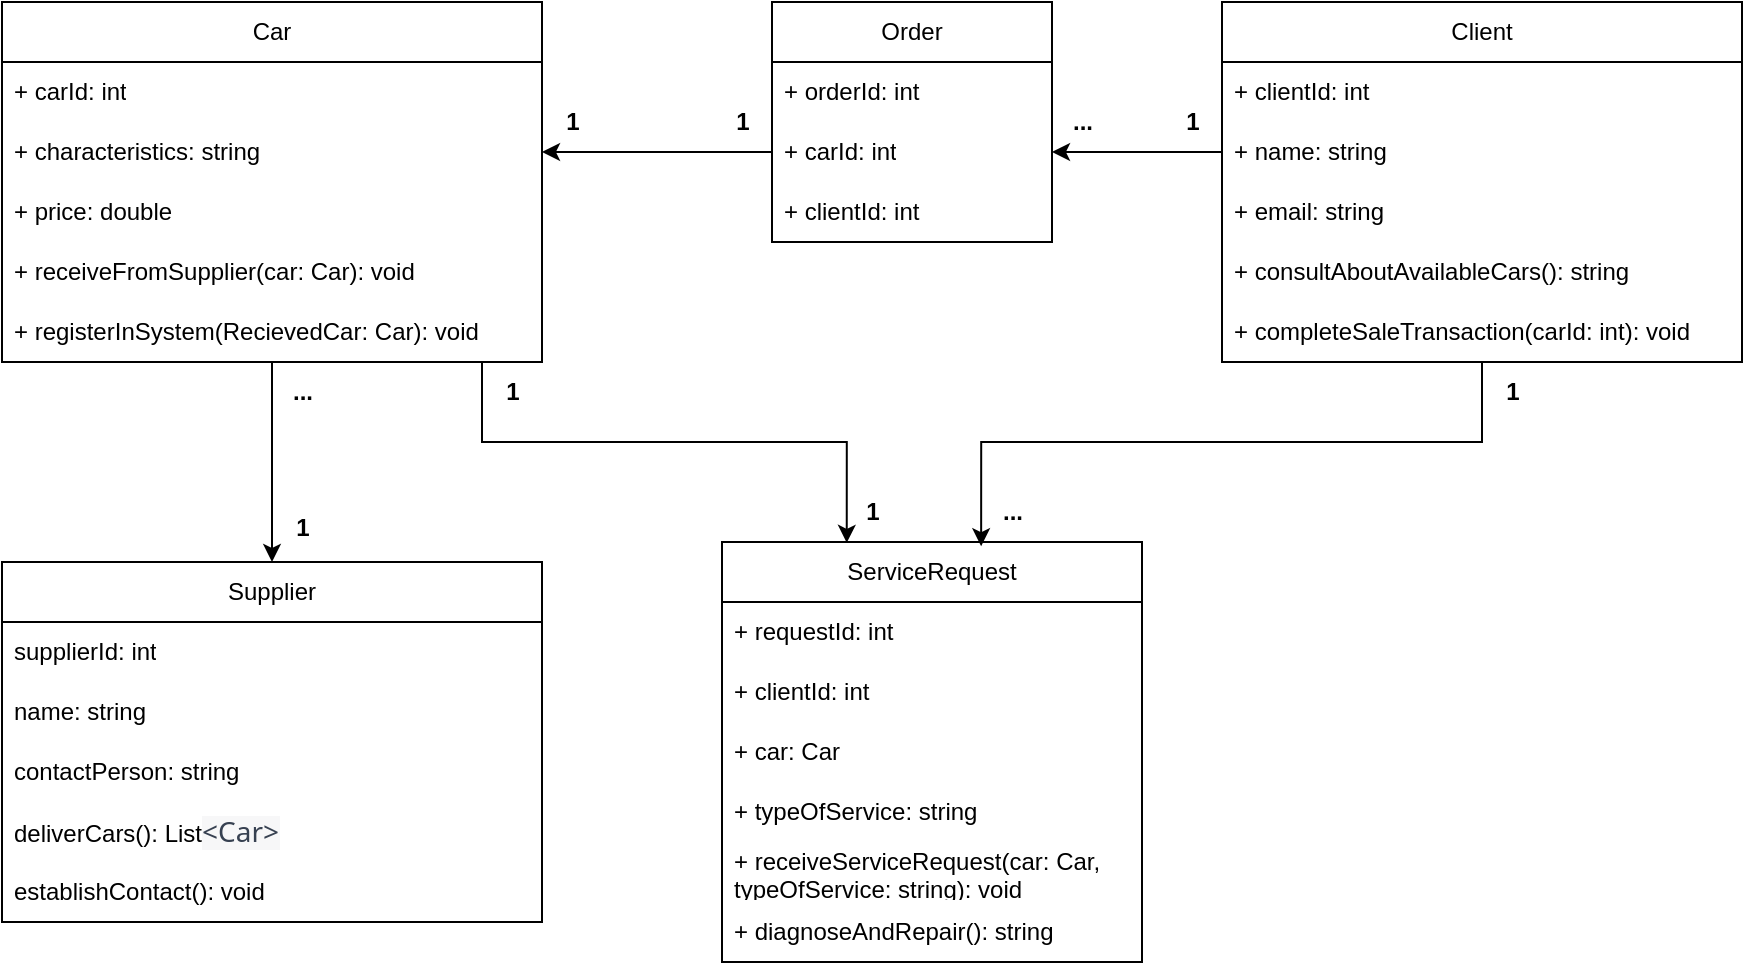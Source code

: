 <mxfile version="22.1.0" type="device">
  <diagram name="Страница — 1" id="HCbRCj7tsx-rH6w6_Y33">
    <mxGraphModel dx="913" dy="472" grid="0" gridSize="10" guides="1" tooltips="1" connect="1" arrows="1" fold="1" page="0" pageScale="1" pageWidth="827" pageHeight="1169" math="0" shadow="0">
      <root>
        <mxCell id="0" />
        <mxCell id="1" parent="0" />
        <mxCell id="CXtL1Gmkl7e-Ynch0sAf-32" style="edgeStyle=orthogonalEdgeStyle;rounded=0;orthogonalLoop=1;jettySize=auto;html=1;entryX=0.5;entryY=0;entryDx=0;entryDy=0;" edge="1" parent="1" source="CXtL1Gmkl7e-Ynch0sAf-1" target="CXtL1Gmkl7e-Ynch0sAf-21">
          <mxGeometry relative="1" as="geometry" />
        </mxCell>
        <mxCell id="CXtL1Gmkl7e-Ynch0sAf-1" value="Car" style="swimlane;fontStyle=0;childLayout=stackLayout;horizontal=1;startSize=30;horizontalStack=0;resizeParent=1;resizeParentMax=0;resizeLast=0;collapsible=1;marginBottom=0;whiteSpace=wrap;html=1;" vertex="1" parent="1">
          <mxGeometry x="120" y="160" width="270" height="180" as="geometry" />
        </mxCell>
        <mxCell id="CXtL1Gmkl7e-Ynch0sAf-2" value="+ carId: int" style="text;strokeColor=none;fillColor=none;align=left;verticalAlign=middle;spacingLeft=4;spacingRight=4;overflow=hidden;points=[[0,0.5],[1,0.5]];portConstraint=eastwest;rotatable=0;whiteSpace=wrap;html=1;" vertex="1" parent="CXtL1Gmkl7e-Ynch0sAf-1">
          <mxGeometry y="30" width="270" height="30" as="geometry" />
        </mxCell>
        <mxCell id="CXtL1Gmkl7e-Ynch0sAf-3" value="+&amp;nbsp;characteristics: string" style="text;strokeColor=none;fillColor=none;align=left;verticalAlign=middle;spacingLeft=4;spacingRight=4;overflow=hidden;points=[[0,0.5],[1,0.5]];portConstraint=eastwest;rotatable=0;whiteSpace=wrap;html=1;" vertex="1" parent="CXtL1Gmkl7e-Ynch0sAf-1">
          <mxGeometry y="60" width="270" height="30" as="geometry" />
        </mxCell>
        <mxCell id="CXtL1Gmkl7e-Ynch0sAf-4" value="+&amp;nbsp;price: double" style="text;strokeColor=none;fillColor=none;align=left;verticalAlign=middle;spacingLeft=4;spacingRight=4;overflow=hidden;points=[[0,0.5],[1,0.5]];portConstraint=eastwest;rotatable=0;whiteSpace=wrap;html=1;" vertex="1" parent="CXtL1Gmkl7e-Ynch0sAf-1">
          <mxGeometry y="90" width="270" height="30" as="geometry" />
        </mxCell>
        <mxCell id="CXtL1Gmkl7e-Ynch0sAf-6" value="+&amp;nbsp;receiveFromSupplier(car: Car): void" style="text;strokeColor=none;fillColor=none;align=left;verticalAlign=middle;spacingLeft=4;spacingRight=4;overflow=hidden;points=[[0,0.5],[1,0.5]];portConstraint=eastwest;rotatable=0;whiteSpace=wrap;html=1;" vertex="1" parent="CXtL1Gmkl7e-Ynch0sAf-1">
          <mxGeometry y="120" width="270" height="30" as="geometry" />
        </mxCell>
        <mxCell id="CXtL1Gmkl7e-Ynch0sAf-8" value="+&amp;nbsp;registerInSystem(RecievedCar: Car): void" style="text;strokeColor=none;fillColor=none;align=left;verticalAlign=middle;spacingLeft=4;spacingRight=4;overflow=hidden;points=[[0,0.5],[1,0.5]];portConstraint=eastwest;rotatable=0;whiteSpace=wrap;html=1;" vertex="1" parent="CXtL1Gmkl7e-Ynch0sAf-1">
          <mxGeometry y="150" width="270" height="30" as="geometry" />
        </mxCell>
        <mxCell id="CXtL1Gmkl7e-Ynch0sAf-35" style="edgeStyle=orthogonalEdgeStyle;rounded=0;orthogonalLoop=1;jettySize=auto;html=1;entryX=1;entryY=0.5;entryDx=0;entryDy=0;" edge="1" parent="1" source="CXtL1Gmkl7e-Ynch0sAf-9" target="CXtL1Gmkl7e-Ynch0sAf-29">
          <mxGeometry relative="1" as="geometry">
            <Array as="points">
              <mxPoint x="700" y="235" />
              <mxPoint x="700" y="235" />
            </Array>
          </mxGeometry>
        </mxCell>
        <mxCell id="CXtL1Gmkl7e-Ynch0sAf-9" value="Client" style="swimlane;fontStyle=0;childLayout=stackLayout;horizontal=1;startSize=30;horizontalStack=0;resizeParent=1;resizeParentMax=0;resizeLast=0;collapsible=1;marginBottom=0;whiteSpace=wrap;html=1;" vertex="1" parent="1">
          <mxGeometry x="730" y="160" width="260" height="180" as="geometry" />
        </mxCell>
        <mxCell id="CXtL1Gmkl7e-Ynch0sAf-10" value="+ clientId: int" style="text;strokeColor=none;fillColor=none;align=left;verticalAlign=middle;spacingLeft=4;spacingRight=4;overflow=hidden;points=[[0,0.5],[1,0.5]];portConstraint=eastwest;rotatable=0;whiteSpace=wrap;html=1;" vertex="1" parent="CXtL1Gmkl7e-Ynch0sAf-9">
          <mxGeometry y="30" width="260" height="30" as="geometry" />
        </mxCell>
        <mxCell id="CXtL1Gmkl7e-Ynch0sAf-11" value="+&amp;nbsp;name: string" style="text;strokeColor=none;fillColor=none;align=left;verticalAlign=middle;spacingLeft=4;spacingRight=4;overflow=hidden;points=[[0,0.5],[1,0.5]];portConstraint=eastwest;rotatable=0;whiteSpace=wrap;html=1;" vertex="1" parent="CXtL1Gmkl7e-Ynch0sAf-9">
          <mxGeometry y="60" width="260" height="30" as="geometry" />
        </mxCell>
        <mxCell id="CXtL1Gmkl7e-Ynch0sAf-12" value="+&amp;nbsp;email: string" style="text;strokeColor=none;fillColor=none;align=left;verticalAlign=middle;spacingLeft=4;spacingRight=4;overflow=hidden;points=[[0,0.5],[1,0.5]];portConstraint=eastwest;rotatable=0;whiteSpace=wrap;html=1;" vertex="1" parent="CXtL1Gmkl7e-Ynch0sAf-9">
          <mxGeometry y="90" width="260" height="30" as="geometry" />
        </mxCell>
        <mxCell id="CXtL1Gmkl7e-Ynch0sAf-13" value="+&amp;nbsp;consultAboutAvailableCars(): string" style="text;strokeColor=none;fillColor=none;align=left;verticalAlign=middle;spacingLeft=4;spacingRight=4;overflow=hidden;points=[[0,0.5],[1,0.5]];portConstraint=eastwest;rotatable=0;whiteSpace=wrap;html=1;" vertex="1" parent="CXtL1Gmkl7e-Ynch0sAf-9">
          <mxGeometry y="120" width="260" height="30" as="geometry" />
        </mxCell>
        <mxCell id="CXtL1Gmkl7e-Ynch0sAf-14" value="+&amp;nbsp;completeSaleTransaction(carId: int): void" style="text;strokeColor=none;fillColor=none;align=left;verticalAlign=middle;spacingLeft=4;spacingRight=4;overflow=hidden;points=[[0,0.5],[1,0.5]];portConstraint=eastwest;rotatable=0;whiteSpace=wrap;html=1;" vertex="1" parent="CXtL1Gmkl7e-Ynch0sAf-9">
          <mxGeometry y="150" width="260" height="30" as="geometry" />
        </mxCell>
        <mxCell id="CXtL1Gmkl7e-Ynch0sAf-15" value="ServiceRequest" style="swimlane;fontStyle=0;childLayout=stackLayout;horizontal=1;startSize=30;horizontalStack=0;resizeParent=1;resizeParentMax=0;resizeLast=0;collapsible=1;marginBottom=0;whiteSpace=wrap;html=1;" vertex="1" parent="1">
          <mxGeometry x="480" y="430" width="210" height="210" as="geometry" />
        </mxCell>
        <mxCell id="CXtL1Gmkl7e-Ynch0sAf-16" value="+ requestId: int" style="text;strokeColor=none;fillColor=none;align=left;verticalAlign=middle;spacingLeft=4;spacingRight=4;overflow=hidden;points=[[0,0.5],[1,0.5]];portConstraint=eastwest;rotatable=0;whiteSpace=wrap;html=1;" vertex="1" parent="CXtL1Gmkl7e-Ynch0sAf-15">
          <mxGeometry y="30" width="210" height="30" as="geometry" />
        </mxCell>
        <mxCell id="CXtL1Gmkl7e-Ynch0sAf-46" value="+ clientId: int" style="text;strokeColor=none;fillColor=none;align=left;verticalAlign=middle;spacingLeft=4;spacingRight=4;overflow=hidden;points=[[0,0.5],[1,0.5]];portConstraint=eastwest;rotatable=0;whiteSpace=wrap;html=1;" vertex="1" parent="CXtL1Gmkl7e-Ynch0sAf-15">
          <mxGeometry y="60" width="210" height="30" as="geometry" />
        </mxCell>
        <mxCell id="CXtL1Gmkl7e-Ynch0sAf-17" value="+&amp;nbsp;car: Car" style="text;strokeColor=none;fillColor=none;align=left;verticalAlign=middle;spacingLeft=4;spacingRight=4;overflow=hidden;points=[[0,0.5],[1,0.5]];portConstraint=eastwest;rotatable=0;whiteSpace=wrap;html=1;" vertex="1" parent="CXtL1Gmkl7e-Ynch0sAf-15">
          <mxGeometry y="90" width="210" height="30" as="geometry" />
        </mxCell>
        <mxCell id="CXtL1Gmkl7e-Ynch0sAf-18" value="+&amp;nbsp;typeOfService: string" style="text;strokeColor=none;fillColor=none;align=left;verticalAlign=middle;spacingLeft=4;spacingRight=4;overflow=hidden;points=[[0,0.5],[1,0.5]];portConstraint=eastwest;rotatable=0;whiteSpace=wrap;html=1;" vertex="1" parent="CXtL1Gmkl7e-Ynch0sAf-15">
          <mxGeometry y="120" width="210" height="30" as="geometry" />
        </mxCell>
        <mxCell id="CXtL1Gmkl7e-Ynch0sAf-19" value="+&amp;nbsp;receiveServiceRequest(car: Car, typeOfService: string): void" style="text;strokeColor=none;fillColor=none;align=left;verticalAlign=middle;spacingLeft=4;spacingRight=4;overflow=hidden;points=[[0,0.5],[1,0.5]];portConstraint=eastwest;rotatable=0;whiteSpace=wrap;html=1;" vertex="1" parent="CXtL1Gmkl7e-Ynch0sAf-15">
          <mxGeometry y="150" width="210" height="30" as="geometry" />
        </mxCell>
        <mxCell id="CXtL1Gmkl7e-Ynch0sAf-20" value="+&amp;nbsp;diagnoseAndRepair(): string" style="text;strokeColor=none;fillColor=none;align=left;verticalAlign=middle;spacingLeft=4;spacingRight=4;overflow=hidden;points=[[0,0.5],[1,0.5]];portConstraint=eastwest;rotatable=0;whiteSpace=wrap;html=1;" vertex="1" parent="CXtL1Gmkl7e-Ynch0sAf-15">
          <mxGeometry y="180" width="210" height="30" as="geometry" />
        </mxCell>
        <mxCell id="CXtL1Gmkl7e-Ynch0sAf-21" value="Supplier" style="swimlane;fontStyle=0;childLayout=stackLayout;horizontal=1;startSize=30;horizontalStack=0;resizeParent=1;resizeParentMax=0;resizeLast=0;collapsible=1;marginBottom=0;whiteSpace=wrap;html=1;" vertex="1" parent="1">
          <mxGeometry x="120" y="440" width="270" height="180" as="geometry" />
        </mxCell>
        <mxCell id="CXtL1Gmkl7e-Ynch0sAf-22" value="supplierId: int" style="text;strokeColor=none;fillColor=none;align=left;verticalAlign=middle;spacingLeft=4;spacingRight=4;overflow=hidden;points=[[0,0.5],[1,0.5]];portConstraint=eastwest;rotatable=0;whiteSpace=wrap;html=1;" vertex="1" parent="CXtL1Gmkl7e-Ynch0sAf-21">
          <mxGeometry y="30" width="270" height="30" as="geometry" />
        </mxCell>
        <mxCell id="CXtL1Gmkl7e-Ynch0sAf-23" value="name: string" style="text;strokeColor=none;fillColor=none;align=left;verticalAlign=middle;spacingLeft=4;spacingRight=4;overflow=hidden;points=[[0,0.5],[1,0.5]];portConstraint=eastwest;rotatable=0;whiteSpace=wrap;html=1;" vertex="1" parent="CXtL1Gmkl7e-Ynch0sAf-21">
          <mxGeometry y="60" width="270" height="30" as="geometry" />
        </mxCell>
        <mxCell id="CXtL1Gmkl7e-Ynch0sAf-24" value="contactPerson: string" style="text;strokeColor=none;fillColor=none;align=left;verticalAlign=middle;spacingLeft=4;spacingRight=4;overflow=hidden;points=[[0,0.5],[1,0.5]];portConstraint=eastwest;rotatable=0;whiteSpace=wrap;html=1;" vertex="1" parent="CXtL1Gmkl7e-Ynch0sAf-21">
          <mxGeometry y="90" width="270" height="30" as="geometry" />
        </mxCell>
        <mxCell id="CXtL1Gmkl7e-Ynch0sAf-25" value="deliverCars(): List&lt;font size=&quot;1&quot; face=&quot;Söhne, ui-sans-serif, system-ui, -apple-system, Segoe UI, Roboto, Ubuntu, Cantarell, Noto Sans, sans-serif, Helvetica Neue, Arial, Apple Color Emoji, Segoe UI Emoji, Segoe UI Symbol, Noto Color Emoji&quot; color=&quot;#374151&quot;&gt;&lt;span style=&quot;background-color: rgb(247, 247, 248); font-size: 14px;&quot;&gt;&amp;lt;Car&amp;gt;&lt;/span&gt;&lt;/font&gt;" style="text;strokeColor=none;fillColor=none;align=left;verticalAlign=middle;spacingLeft=4;spacingRight=4;overflow=hidden;points=[[0,0.5],[1,0.5]];portConstraint=eastwest;rotatable=0;whiteSpace=wrap;html=1;" vertex="1" parent="CXtL1Gmkl7e-Ynch0sAf-21">
          <mxGeometry y="120" width="270" height="30" as="geometry" />
        </mxCell>
        <mxCell id="CXtL1Gmkl7e-Ynch0sAf-26" value="establishContact(): void" style="text;strokeColor=none;fillColor=none;align=left;verticalAlign=middle;spacingLeft=4;spacingRight=4;overflow=hidden;points=[[0,0.5],[1,0.5]];portConstraint=eastwest;rotatable=0;whiteSpace=wrap;html=1;" vertex="1" parent="CXtL1Gmkl7e-Ynch0sAf-21">
          <mxGeometry y="150" width="270" height="30" as="geometry" />
        </mxCell>
        <mxCell id="CXtL1Gmkl7e-Ynch0sAf-27" value="Order" style="swimlane;fontStyle=0;childLayout=stackLayout;horizontal=1;startSize=30;horizontalStack=0;resizeParent=1;resizeParentMax=0;resizeLast=0;collapsible=1;marginBottom=0;whiteSpace=wrap;html=1;" vertex="1" parent="1">
          <mxGeometry x="505" y="160" width="140" height="120" as="geometry" />
        </mxCell>
        <mxCell id="CXtL1Gmkl7e-Ynch0sAf-28" value="+ orderId: int" style="text;strokeColor=none;fillColor=none;align=left;verticalAlign=middle;spacingLeft=4;spacingRight=4;overflow=hidden;points=[[0,0.5],[1,0.5]];portConstraint=eastwest;rotatable=0;whiteSpace=wrap;html=1;" vertex="1" parent="CXtL1Gmkl7e-Ynch0sAf-27">
          <mxGeometry y="30" width="140" height="30" as="geometry" />
        </mxCell>
        <mxCell id="CXtL1Gmkl7e-Ynch0sAf-29" value="+ carId: int" style="text;strokeColor=none;fillColor=none;align=left;verticalAlign=middle;spacingLeft=4;spacingRight=4;overflow=hidden;points=[[0,0.5],[1,0.5]];portConstraint=eastwest;rotatable=0;whiteSpace=wrap;html=1;" vertex="1" parent="CXtL1Gmkl7e-Ynch0sAf-27">
          <mxGeometry y="60" width="140" height="30" as="geometry" />
        </mxCell>
        <mxCell id="CXtL1Gmkl7e-Ynch0sAf-30" value="+ clientId: int" style="text;strokeColor=none;fillColor=none;align=left;verticalAlign=middle;spacingLeft=4;spacingRight=4;overflow=hidden;points=[[0,0.5],[1,0.5]];portConstraint=eastwest;rotatable=0;whiteSpace=wrap;html=1;" vertex="1" parent="CXtL1Gmkl7e-Ynch0sAf-27">
          <mxGeometry y="90" width="140" height="30" as="geometry" />
        </mxCell>
        <mxCell id="CXtL1Gmkl7e-Ynch0sAf-31" style="edgeStyle=orthogonalEdgeStyle;rounded=0;orthogonalLoop=1;jettySize=auto;html=1;entryX=0;entryY=0.5;entryDx=0;entryDy=0;exitX=1;exitY=0.5;exitDx=0;exitDy=0;startArrow=classic;startFill=1;endArrow=none;endFill=0;" edge="1" parent="1" source="CXtL1Gmkl7e-Ynch0sAf-3" target="CXtL1Gmkl7e-Ynch0sAf-29">
          <mxGeometry relative="1" as="geometry">
            <Array as="points" />
          </mxGeometry>
        </mxCell>
        <mxCell id="CXtL1Gmkl7e-Ynch0sAf-33" value="&lt;b&gt;1&lt;/b&gt;" style="text;html=1;align=center;verticalAlign=middle;resizable=0;points=[];autosize=1;strokeColor=none;fillColor=none;" vertex="1" parent="1">
          <mxGeometry x="255" y="408" width="30" height="30" as="geometry" />
        </mxCell>
        <mxCell id="CXtL1Gmkl7e-Ynch0sAf-34" value="&lt;b&gt;...&lt;/b&gt;" style="text;html=1;align=center;verticalAlign=middle;resizable=0;points=[];autosize=1;strokeColor=none;fillColor=none;" vertex="1" parent="1">
          <mxGeometry x="255" y="340" width="30" height="30" as="geometry" />
        </mxCell>
        <mxCell id="CXtL1Gmkl7e-Ynch0sAf-36" style="edgeStyle=orthogonalEdgeStyle;rounded=0;orthogonalLoop=1;jettySize=auto;html=1;entryX=0.617;entryY=0.01;entryDx=0;entryDy=0;entryPerimeter=0;" edge="1" parent="1" source="CXtL1Gmkl7e-Ynch0sAf-9" target="CXtL1Gmkl7e-Ynch0sAf-15">
          <mxGeometry relative="1" as="geometry">
            <Array as="points">
              <mxPoint x="860" y="380" />
              <mxPoint x="610" y="380" />
            </Array>
          </mxGeometry>
        </mxCell>
        <mxCell id="CXtL1Gmkl7e-Ynch0sAf-37" value="&lt;b&gt;1&lt;/b&gt;" style="text;html=1;align=center;verticalAlign=middle;resizable=0;points=[];autosize=1;strokeColor=none;fillColor=none;" vertex="1" parent="1">
          <mxGeometry x="860" y="340" width="30" height="30" as="geometry" />
        </mxCell>
        <mxCell id="CXtL1Gmkl7e-Ynch0sAf-38" value="&lt;b&gt;...&lt;/b&gt;" style="text;html=1;align=center;verticalAlign=middle;resizable=0;points=[];autosize=1;strokeColor=none;fillColor=none;" vertex="1" parent="1">
          <mxGeometry x="610" y="400" width="30" height="30" as="geometry" />
        </mxCell>
        <mxCell id="CXtL1Gmkl7e-Ynch0sAf-39" value="&lt;b&gt;1&lt;/b&gt;" style="text;html=1;align=center;verticalAlign=middle;resizable=0;points=[];autosize=1;strokeColor=none;fillColor=none;" vertex="1" parent="1">
          <mxGeometry x="700" y="205" width="30" height="30" as="geometry" />
        </mxCell>
        <mxCell id="CXtL1Gmkl7e-Ynch0sAf-40" value="&lt;b&gt;...&lt;/b&gt;" style="text;html=1;align=center;verticalAlign=middle;resizable=0;points=[];autosize=1;strokeColor=none;fillColor=none;" vertex="1" parent="1">
          <mxGeometry x="645" y="205" width="30" height="30" as="geometry" />
        </mxCell>
        <mxCell id="CXtL1Gmkl7e-Ynch0sAf-41" value="&lt;b&gt;1&lt;/b&gt;" style="text;html=1;align=center;verticalAlign=middle;resizable=0;points=[];autosize=1;strokeColor=none;fillColor=none;" vertex="1" parent="1">
          <mxGeometry x="475" y="205" width="30" height="30" as="geometry" />
        </mxCell>
        <mxCell id="CXtL1Gmkl7e-Ynch0sAf-42" value="&lt;b&gt;1&lt;/b&gt;" style="text;html=1;align=center;verticalAlign=middle;resizable=0;points=[];autosize=1;strokeColor=none;fillColor=none;" vertex="1" parent="1">
          <mxGeometry x="390" y="205" width="30" height="30" as="geometry" />
        </mxCell>
        <mxCell id="CXtL1Gmkl7e-Ynch0sAf-43" style="edgeStyle=orthogonalEdgeStyle;rounded=0;orthogonalLoop=1;jettySize=auto;html=1;entryX=0.297;entryY=0.002;entryDx=0;entryDy=0;entryPerimeter=0;" edge="1" parent="1" source="CXtL1Gmkl7e-Ynch0sAf-8" target="CXtL1Gmkl7e-Ynch0sAf-15">
          <mxGeometry relative="1" as="geometry">
            <Array as="points">
              <mxPoint x="360" y="380" />
              <mxPoint x="542" y="380" />
            </Array>
          </mxGeometry>
        </mxCell>
        <mxCell id="CXtL1Gmkl7e-Ynch0sAf-44" value="&lt;b&gt;1&lt;/b&gt;" style="text;html=1;align=center;verticalAlign=middle;resizable=0;points=[];autosize=1;strokeColor=none;fillColor=none;" vertex="1" parent="1">
          <mxGeometry x="360" y="340" width="30" height="30" as="geometry" />
        </mxCell>
        <mxCell id="CXtL1Gmkl7e-Ynch0sAf-45" value="&lt;b&gt;1&lt;/b&gt;" style="text;html=1;align=center;verticalAlign=middle;resizable=0;points=[];autosize=1;strokeColor=none;fillColor=none;" vertex="1" parent="1">
          <mxGeometry x="540" y="400" width="30" height="30" as="geometry" />
        </mxCell>
      </root>
    </mxGraphModel>
  </diagram>
</mxfile>
